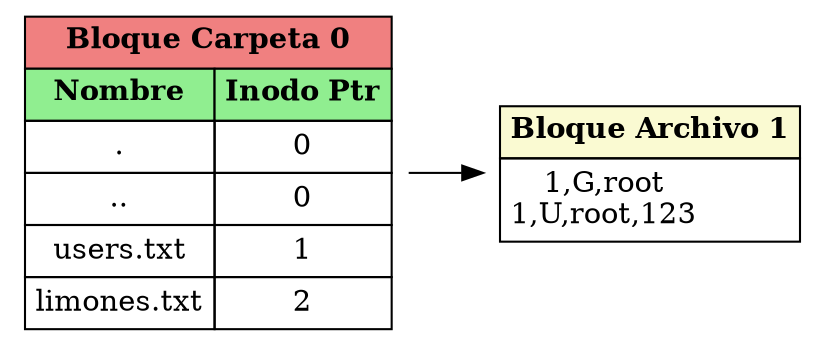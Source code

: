 digraph G {
        rankdir=LR;
        node [shape=plaintext];
    
	block0 [label=<<table border="0" cellborder="1" cellspacing="0" cellpadding="4"><tr><td colspan="2" bgcolor="lightcoral"><b>Bloque Carpeta 0</b></td></tr><tr><td bgcolor="lightgreen"><b>Nombre</b></td><td bgcolor="lightgreen"><b>Inodo Ptr</b></td></tr><tr><td>.</td><td>0</td></tr><tr><td>..</td><td>0</td></tr><tr><td>users.txt</td><td>1</td></tr><tr><td>limones.txt</td><td>2</td></tr></table>>];
	block0 -> block1;
	block1 [label=<<table border="0" cellborder="1" cellspacing="0" cellpadding="4">
                            <tr><td bgcolor="lightgoldenrodyellow"><b>Bloque Archivo 1</b></td></tr>
                            <tr><td align="left">1,G,root<BR/>1,U,root,123<BR/></td></tr>
                        </table>>];
}